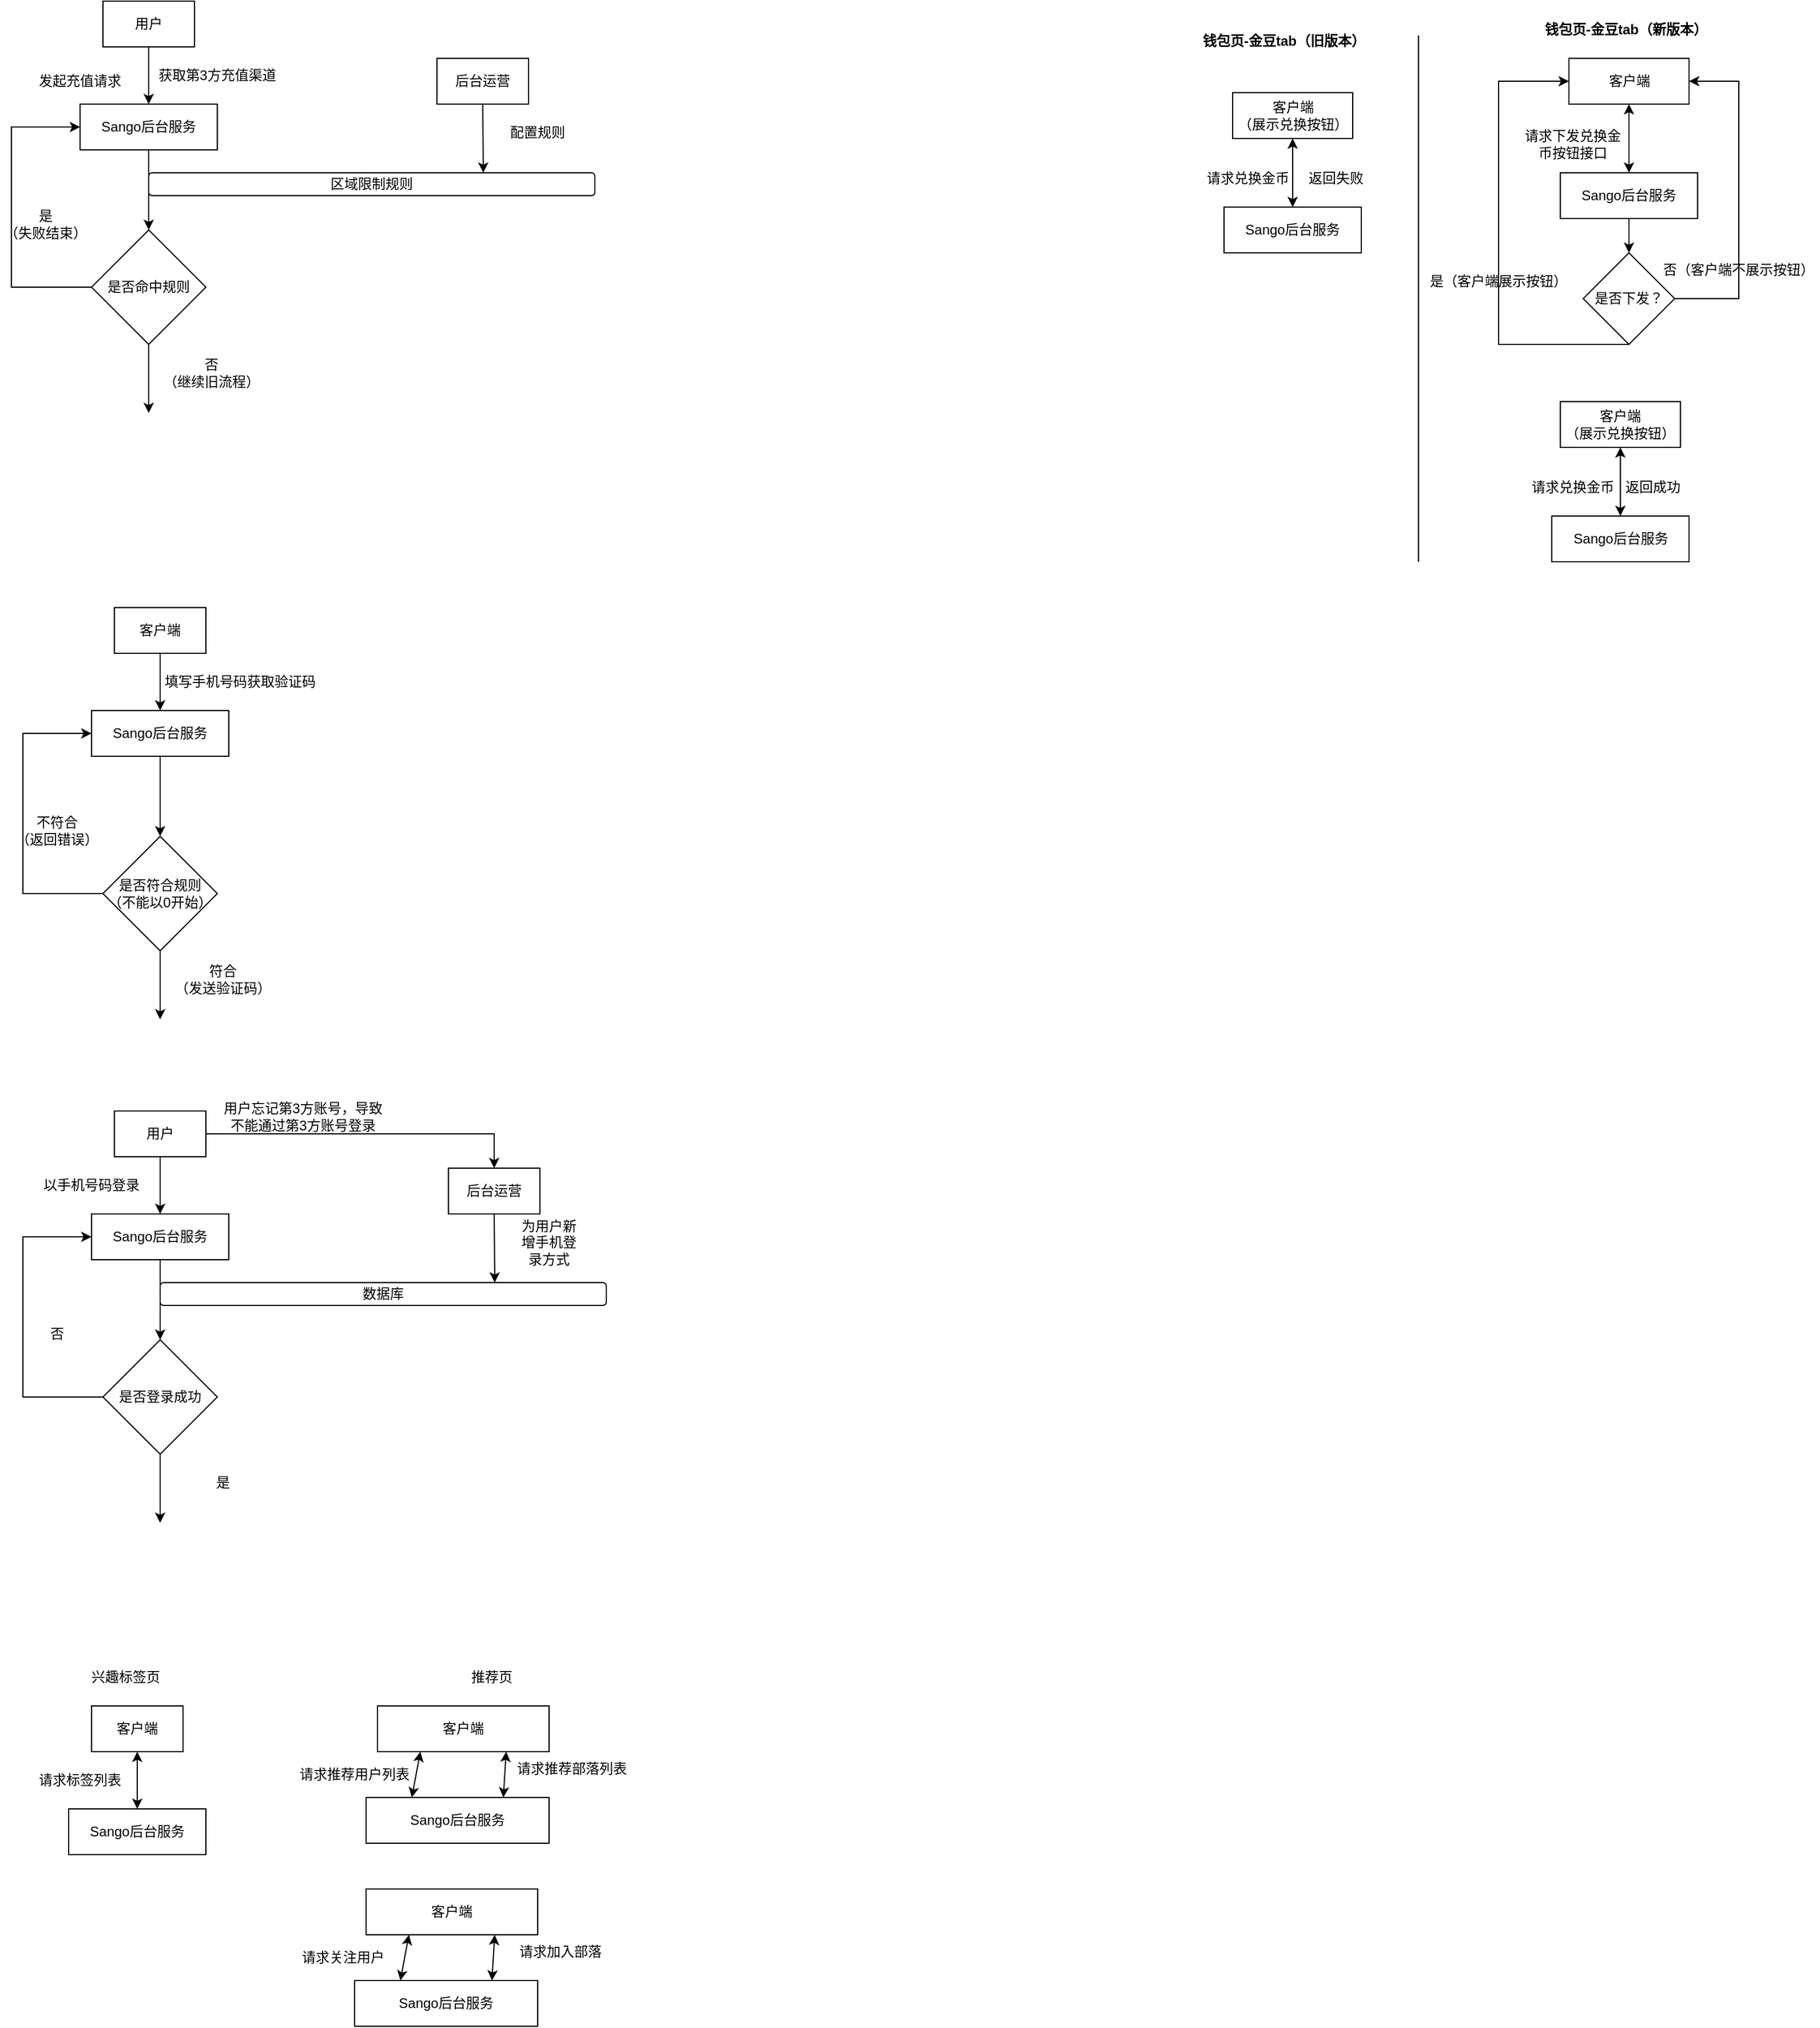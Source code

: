 <mxfile version="21.1.7" type="github">
  <diagram name="第 1 页" id="0sHF9qBQmttzPC8NwO9r">
    <mxGraphModel dx="1434" dy="788" grid="1" gridSize="10" guides="1" tooltips="1" connect="1" arrows="1" fold="1" page="1" pageScale="1" pageWidth="827" pageHeight="1169" math="0" shadow="0">
      <root>
        <mxCell id="0" />
        <mxCell id="1" parent="0" />
        <mxCell id="4CXmgrMIrYcFreV5WLSY-1" value="后台运营" style="rounded=0;whiteSpace=wrap;html=1;" parent="1" vertex="1">
          <mxGeometry x="422" y="80" width="80" height="40" as="geometry" />
        </mxCell>
        <mxCell id="4CXmgrMIrYcFreV5WLSY-2" value="区域限制规则" style="rounded=1;whiteSpace=wrap;html=1;" parent="1" vertex="1">
          <mxGeometry x="170" y="180" width="390" height="20" as="geometry" />
        </mxCell>
        <mxCell id="4CXmgrMIrYcFreV5WLSY-3" value="用户" style="rounded=0;whiteSpace=wrap;html=1;" parent="1" vertex="1">
          <mxGeometry x="130" y="30" width="80" height="40" as="geometry" />
        </mxCell>
        <mxCell id="4CXmgrMIrYcFreV5WLSY-4" value="Sango后台服务" style="rounded=0;whiteSpace=wrap;html=1;" parent="1" vertex="1">
          <mxGeometry x="110" y="120" width="120" height="40" as="geometry" />
        </mxCell>
        <mxCell id="4CXmgrMIrYcFreV5WLSY-5" value="" style="endArrow=classic;html=1;rounded=0;exitX=0.5;exitY=1;exitDx=0;exitDy=0;entryX=0.5;entryY=0;entryDx=0;entryDy=0;" parent="1" source="4CXmgrMIrYcFreV5WLSY-3" target="4CXmgrMIrYcFreV5WLSY-4" edge="1">
          <mxGeometry width="50" height="50" relative="1" as="geometry">
            <mxPoint x="230" y="260" as="sourcePoint" />
            <mxPoint x="280" y="210" as="targetPoint" />
          </mxGeometry>
        </mxCell>
        <mxCell id="4CXmgrMIrYcFreV5WLSY-6" value="获取第3方充值渠道" style="text;html=1;strokeColor=none;fillColor=none;align=center;verticalAlign=middle;whiteSpace=wrap;rounded=0;" parent="1" vertex="1">
          <mxGeometry x="170" y="80" width="120" height="30" as="geometry" />
        </mxCell>
        <mxCell id="4CXmgrMIrYcFreV5WLSY-8" value="发起充值请求" style="text;html=1;strokeColor=none;fillColor=none;align=center;verticalAlign=middle;whiteSpace=wrap;rounded=0;" parent="1" vertex="1">
          <mxGeometry x="50" y="85" width="120" height="30" as="geometry" />
        </mxCell>
        <mxCell id="4CXmgrMIrYcFreV5WLSY-10" value="是否命中规则" style="rhombus;whiteSpace=wrap;html=1;" parent="1" vertex="1">
          <mxGeometry x="120" y="230" width="100" height="100" as="geometry" />
        </mxCell>
        <mxCell id="4CXmgrMIrYcFreV5WLSY-11" value="" style="endArrow=classic;html=1;rounded=0;exitX=0.5;exitY=1;exitDx=0;exitDy=0;entryX=0.5;entryY=0;entryDx=0;entryDy=0;" parent="1" source="4CXmgrMIrYcFreV5WLSY-4" target="4CXmgrMIrYcFreV5WLSY-10" edge="1">
          <mxGeometry width="50" height="50" relative="1" as="geometry">
            <mxPoint x="260" y="210" as="sourcePoint" />
            <mxPoint x="170" y="190" as="targetPoint" />
          </mxGeometry>
        </mxCell>
        <mxCell id="4CXmgrMIrYcFreV5WLSY-12" value="" style="endArrow=classic;html=1;rounded=0;exitX=0.5;exitY=1;exitDx=0;exitDy=0;entryX=0.75;entryY=0;entryDx=0;entryDy=0;" parent="1" source="4CXmgrMIrYcFreV5WLSY-1" target="4CXmgrMIrYcFreV5WLSY-2" edge="1">
          <mxGeometry width="50" height="50" relative="1" as="geometry">
            <mxPoint x="630" y="130" as="sourcePoint" />
            <mxPoint x="680" y="80" as="targetPoint" />
          </mxGeometry>
        </mxCell>
        <mxCell id="4CXmgrMIrYcFreV5WLSY-13" value="配置规则" style="text;html=1;strokeColor=none;fillColor=none;align=center;verticalAlign=middle;whiteSpace=wrap;rounded=0;" parent="1" vertex="1">
          <mxGeometry x="480" y="130" width="60" height="30" as="geometry" />
        </mxCell>
        <mxCell id="4CXmgrMIrYcFreV5WLSY-14" value="" style="endArrow=classic;html=1;rounded=0;exitX=0;exitY=0.5;exitDx=0;exitDy=0;entryX=0;entryY=0.5;entryDx=0;entryDy=0;" parent="1" source="4CXmgrMIrYcFreV5WLSY-10" target="4CXmgrMIrYcFreV5WLSY-4" edge="1">
          <mxGeometry width="50" height="50" relative="1" as="geometry">
            <mxPoint x="190" y="400" as="sourcePoint" />
            <mxPoint x="10" y="280" as="targetPoint" />
            <Array as="points">
              <mxPoint x="50" y="280" />
              <mxPoint x="50" y="140" />
            </Array>
          </mxGeometry>
        </mxCell>
        <mxCell id="4CXmgrMIrYcFreV5WLSY-15" value="是&lt;br&gt;（失败结束）" style="text;html=1;strokeColor=none;fillColor=none;align=center;verticalAlign=middle;whiteSpace=wrap;rounded=0;" parent="1" vertex="1">
          <mxGeometry x="40" y="210" width="80" height="30" as="geometry" />
        </mxCell>
        <mxCell id="4CXmgrMIrYcFreV5WLSY-16" value="" style="endArrow=classic;html=1;rounded=0;exitX=0.5;exitY=1;exitDx=0;exitDy=0;" parent="1" source="4CXmgrMIrYcFreV5WLSY-10" edge="1">
          <mxGeometry width="50" height="50" relative="1" as="geometry">
            <mxPoint x="280" y="370" as="sourcePoint" />
            <mxPoint x="170" y="390" as="targetPoint" />
          </mxGeometry>
        </mxCell>
        <mxCell id="4CXmgrMIrYcFreV5WLSY-18" value="否&lt;br&gt;（继续旧流程）" style="text;html=1;strokeColor=none;fillColor=none;align=center;verticalAlign=middle;whiteSpace=wrap;rounded=0;" parent="1" vertex="1">
          <mxGeometry x="180" y="340" width="90" height="30" as="geometry" />
        </mxCell>
        <mxCell id="1_LUV2rf-xUvDrCFssfB-3" value="客户端" style="rounded=0;whiteSpace=wrap;html=1;" parent="1" vertex="1">
          <mxGeometry x="140" y="560" width="80" height="40" as="geometry" />
        </mxCell>
        <mxCell id="1_LUV2rf-xUvDrCFssfB-4" value="Sango后台服务" style="rounded=0;whiteSpace=wrap;html=1;" parent="1" vertex="1">
          <mxGeometry x="120" y="650" width="120" height="40" as="geometry" />
        </mxCell>
        <mxCell id="1_LUV2rf-xUvDrCFssfB-5" value="" style="endArrow=classic;html=1;rounded=0;exitX=0.5;exitY=1;exitDx=0;exitDy=0;entryX=0.5;entryY=0;entryDx=0;entryDy=0;" parent="1" source="1_LUV2rf-xUvDrCFssfB-3" target="1_LUV2rf-xUvDrCFssfB-4" edge="1">
          <mxGeometry width="50" height="50" relative="1" as="geometry">
            <mxPoint x="240" y="790" as="sourcePoint" />
            <mxPoint x="290" y="740" as="targetPoint" />
          </mxGeometry>
        </mxCell>
        <mxCell id="1_LUV2rf-xUvDrCFssfB-6" value="填写手机号码获取验证码" style="text;html=1;strokeColor=none;fillColor=none;align=center;verticalAlign=middle;whiteSpace=wrap;rounded=0;" parent="1" vertex="1">
          <mxGeometry x="180" y="610" width="140" height="30" as="geometry" />
        </mxCell>
        <mxCell id="1_LUV2rf-xUvDrCFssfB-8" value="是否符合规则&lt;br&gt;（不能以0开始）" style="rhombus;whiteSpace=wrap;html=1;" parent="1" vertex="1">
          <mxGeometry x="130" y="760" width="100" height="100" as="geometry" />
        </mxCell>
        <mxCell id="1_LUV2rf-xUvDrCFssfB-9" value="" style="endArrow=classic;html=1;rounded=0;exitX=0.5;exitY=1;exitDx=0;exitDy=0;entryX=0.5;entryY=0;entryDx=0;entryDy=0;" parent="1" source="1_LUV2rf-xUvDrCFssfB-4" target="1_LUV2rf-xUvDrCFssfB-8" edge="1">
          <mxGeometry width="50" height="50" relative="1" as="geometry">
            <mxPoint x="270" y="740" as="sourcePoint" />
            <mxPoint x="180" y="720" as="targetPoint" />
          </mxGeometry>
        </mxCell>
        <mxCell id="1_LUV2rf-xUvDrCFssfB-12" value="" style="endArrow=classic;html=1;rounded=0;exitX=0;exitY=0.5;exitDx=0;exitDy=0;entryX=0;entryY=0.5;entryDx=0;entryDy=0;" parent="1" source="1_LUV2rf-xUvDrCFssfB-8" target="1_LUV2rf-xUvDrCFssfB-4" edge="1">
          <mxGeometry width="50" height="50" relative="1" as="geometry">
            <mxPoint x="200" y="930" as="sourcePoint" />
            <mxPoint x="20" y="810" as="targetPoint" />
            <Array as="points">
              <mxPoint x="60" y="810" />
              <mxPoint x="60" y="670" />
            </Array>
          </mxGeometry>
        </mxCell>
        <mxCell id="1_LUV2rf-xUvDrCFssfB-13" value="不符合&lt;br&gt;（返回错误）" style="text;html=1;strokeColor=none;fillColor=none;align=center;verticalAlign=middle;whiteSpace=wrap;rounded=0;" parent="1" vertex="1">
          <mxGeometry x="50" y="740" width="80" height="30" as="geometry" />
        </mxCell>
        <mxCell id="1_LUV2rf-xUvDrCFssfB-14" value="" style="endArrow=classic;html=1;rounded=0;exitX=0.5;exitY=1;exitDx=0;exitDy=0;" parent="1" source="1_LUV2rf-xUvDrCFssfB-8" edge="1">
          <mxGeometry width="50" height="50" relative="1" as="geometry">
            <mxPoint x="290" y="900" as="sourcePoint" />
            <mxPoint x="180" y="920" as="targetPoint" />
          </mxGeometry>
        </mxCell>
        <mxCell id="1_LUV2rf-xUvDrCFssfB-15" value="符合&lt;br&gt;（发送验证码）" style="text;html=1;strokeColor=none;fillColor=none;align=center;verticalAlign=middle;whiteSpace=wrap;rounded=0;" parent="1" vertex="1">
          <mxGeometry x="190" y="870" width="90" height="30" as="geometry" />
        </mxCell>
        <mxCell id="1_LUV2rf-xUvDrCFssfB-16" value="后台运营" style="rounded=0;whiteSpace=wrap;html=1;" parent="1" vertex="1">
          <mxGeometry x="432" y="1050" width="80" height="40" as="geometry" />
        </mxCell>
        <mxCell id="1_LUV2rf-xUvDrCFssfB-17" value="数据库" style="rounded=1;whiteSpace=wrap;html=1;" parent="1" vertex="1">
          <mxGeometry x="180" y="1150" width="390" height="20" as="geometry" />
        </mxCell>
        <mxCell id="1_LUV2rf-xUvDrCFssfB-18" value="用户" style="rounded=0;whiteSpace=wrap;html=1;" parent="1" vertex="1">
          <mxGeometry x="140" y="1000" width="80" height="40" as="geometry" />
        </mxCell>
        <mxCell id="1_LUV2rf-xUvDrCFssfB-19" value="Sango后台服务" style="rounded=0;whiteSpace=wrap;html=1;" parent="1" vertex="1">
          <mxGeometry x="120" y="1090" width="120" height="40" as="geometry" />
        </mxCell>
        <mxCell id="1_LUV2rf-xUvDrCFssfB-20" value="" style="endArrow=classic;html=1;rounded=0;exitX=0.5;exitY=1;exitDx=0;exitDy=0;entryX=0.5;entryY=0;entryDx=0;entryDy=0;" parent="1" source="1_LUV2rf-xUvDrCFssfB-18" target="1_LUV2rf-xUvDrCFssfB-19" edge="1">
          <mxGeometry width="50" height="50" relative="1" as="geometry">
            <mxPoint x="240" y="1230" as="sourcePoint" />
            <mxPoint x="290" y="1180" as="targetPoint" />
          </mxGeometry>
        </mxCell>
        <mxCell id="1_LUV2rf-xUvDrCFssfB-21" value="以手机号码登录" style="text;html=1;strokeColor=none;fillColor=none;align=center;verticalAlign=middle;whiteSpace=wrap;rounded=0;" parent="1" vertex="1">
          <mxGeometry x="60" y="1050" width="120" height="30" as="geometry" />
        </mxCell>
        <mxCell id="1_LUV2rf-xUvDrCFssfB-23" value="是否登录成功" style="rhombus;whiteSpace=wrap;html=1;" parent="1" vertex="1">
          <mxGeometry x="130" y="1200" width="100" height="100" as="geometry" />
        </mxCell>
        <mxCell id="1_LUV2rf-xUvDrCFssfB-24" value="" style="endArrow=classic;html=1;rounded=0;exitX=0.5;exitY=1;exitDx=0;exitDy=0;entryX=0.5;entryY=0;entryDx=0;entryDy=0;" parent="1" source="1_LUV2rf-xUvDrCFssfB-19" target="1_LUV2rf-xUvDrCFssfB-23" edge="1">
          <mxGeometry width="50" height="50" relative="1" as="geometry">
            <mxPoint x="270" y="1180" as="sourcePoint" />
            <mxPoint x="180" y="1160" as="targetPoint" />
          </mxGeometry>
        </mxCell>
        <mxCell id="1_LUV2rf-xUvDrCFssfB-25" value="" style="endArrow=classic;html=1;rounded=0;exitX=0.5;exitY=1;exitDx=0;exitDy=0;entryX=0.75;entryY=0;entryDx=0;entryDy=0;" parent="1" source="1_LUV2rf-xUvDrCFssfB-16" target="1_LUV2rf-xUvDrCFssfB-17" edge="1">
          <mxGeometry width="50" height="50" relative="1" as="geometry">
            <mxPoint x="640" y="1100" as="sourcePoint" />
            <mxPoint x="690" y="1050" as="targetPoint" />
          </mxGeometry>
        </mxCell>
        <mxCell id="1_LUV2rf-xUvDrCFssfB-26" value="为用户新增手机登录方式" style="text;html=1;strokeColor=none;fillColor=none;align=center;verticalAlign=middle;whiteSpace=wrap;rounded=0;" parent="1" vertex="1">
          <mxGeometry x="490" y="1100" width="60" height="30" as="geometry" />
        </mxCell>
        <mxCell id="1_LUV2rf-xUvDrCFssfB-27" value="" style="endArrow=classic;html=1;rounded=0;exitX=0;exitY=0.5;exitDx=0;exitDy=0;entryX=0;entryY=0.5;entryDx=0;entryDy=0;" parent="1" source="1_LUV2rf-xUvDrCFssfB-23" target="1_LUV2rf-xUvDrCFssfB-19" edge="1">
          <mxGeometry width="50" height="50" relative="1" as="geometry">
            <mxPoint x="200" y="1370" as="sourcePoint" />
            <mxPoint x="20" y="1250" as="targetPoint" />
            <Array as="points">
              <mxPoint x="60" y="1250" />
              <mxPoint x="60" y="1110" />
            </Array>
          </mxGeometry>
        </mxCell>
        <mxCell id="1_LUV2rf-xUvDrCFssfB-28" value="否" style="text;html=1;strokeColor=none;fillColor=none;align=center;verticalAlign=middle;whiteSpace=wrap;rounded=0;" parent="1" vertex="1">
          <mxGeometry x="50" y="1180" width="80" height="30" as="geometry" />
        </mxCell>
        <mxCell id="1_LUV2rf-xUvDrCFssfB-29" value="" style="endArrow=classic;html=1;rounded=0;exitX=0.5;exitY=1;exitDx=0;exitDy=0;" parent="1" source="1_LUV2rf-xUvDrCFssfB-23" edge="1">
          <mxGeometry width="50" height="50" relative="1" as="geometry">
            <mxPoint x="290" y="1340" as="sourcePoint" />
            <mxPoint x="180" y="1360" as="targetPoint" />
          </mxGeometry>
        </mxCell>
        <mxCell id="1_LUV2rf-xUvDrCFssfB-30" value="是" style="text;html=1;strokeColor=none;fillColor=none;align=center;verticalAlign=middle;whiteSpace=wrap;rounded=0;" parent="1" vertex="1">
          <mxGeometry x="190" y="1310" width="90" height="30" as="geometry" />
        </mxCell>
        <mxCell id="1_LUV2rf-xUvDrCFssfB-31" value="" style="endArrow=classic;html=1;rounded=0;exitX=1;exitY=0.5;exitDx=0;exitDy=0;entryX=0.5;entryY=0;entryDx=0;entryDy=0;" parent="1" source="1_LUV2rf-xUvDrCFssfB-18" target="1_LUV2rf-xUvDrCFssfB-16" edge="1">
          <mxGeometry width="50" height="50" relative="1" as="geometry">
            <mxPoint x="330" y="1020" as="sourcePoint" />
            <mxPoint x="460" y="1010" as="targetPoint" />
            <Array as="points">
              <mxPoint x="472" y="1020" />
            </Array>
          </mxGeometry>
        </mxCell>
        <mxCell id="1_LUV2rf-xUvDrCFssfB-32" value="用户忘记第3方账号，导致不能通过第3方账号登录" style="text;html=1;strokeColor=none;fillColor=none;align=center;verticalAlign=middle;whiteSpace=wrap;rounded=0;" parent="1" vertex="1">
          <mxGeometry x="230" y="990" width="150" height="30" as="geometry" />
        </mxCell>
        <mxCell id="1_LUV2rf-xUvDrCFssfB-33" value="客户端" style="rounded=0;whiteSpace=wrap;html=1;" parent="1" vertex="1">
          <mxGeometry x="120" y="1520" width="80" height="40" as="geometry" />
        </mxCell>
        <mxCell id="1_LUV2rf-xUvDrCFssfB-34" value="Sango后台服务" style="rounded=0;whiteSpace=wrap;html=1;" parent="1" vertex="1">
          <mxGeometry x="100" y="1610" width="120" height="40" as="geometry" />
        </mxCell>
        <mxCell id="1_LUV2rf-xUvDrCFssfB-36" value="兴趣标签页" style="text;html=1;strokeColor=none;fillColor=none;align=center;verticalAlign=middle;whiteSpace=wrap;rounded=0;" parent="1" vertex="1">
          <mxGeometry x="80" y="1480" width="140" height="30" as="geometry" />
        </mxCell>
        <mxCell id="1_LUV2rf-xUvDrCFssfB-42" value="请求标签列表" style="text;html=1;strokeColor=none;fillColor=none;align=center;verticalAlign=middle;whiteSpace=wrap;rounded=0;" parent="1" vertex="1">
          <mxGeometry x="65" y="1570" width="90" height="30" as="geometry" />
        </mxCell>
        <mxCell id="1_LUV2rf-xUvDrCFssfB-55" value="客户端" style="rounded=0;whiteSpace=wrap;html=1;" parent="1" vertex="1">
          <mxGeometry x="370" y="1520" width="150" height="40" as="geometry" />
        </mxCell>
        <mxCell id="1_LUV2rf-xUvDrCFssfB-56" value="Sango后台服务" style="rounded=0;whiteSpace=wrap;html=1;" parent="1" vertex="1">
          <mxGeometry x="360" y="1600" width="160" height="40" as="geometry" />
        </mxCell>
        <mxCell id="1_LUV2rf-xUvDrCFssfB-58" value="推荐页" style="text;html=1;strokeColor=none;fillColor=none;align=center;verticalAlign=middle;whiteSpace=wrap;rounded=0;" parent="1" vertex="1">
          <mxGeometry x="400" y="1480" width="140" height="30" as="geometry" />
        </mxCell>
        <mxCell id="1_LUV2rf-xUvDrCFssfB-60" value="请求推荐用户列表" style="text;html=1;strokeColor=none;fillColor=none;align=center;verticalAlign=middle;whiteSpace=wrap;rounded=0;" parent="1" vertex="1">
          <mxGeometry x="300" y="1564.5" width="100" height="30" as="geometry" />
        </mxCell>
        <mxCell id="1_LUV2rf-xUvDrCFssfB-66" value="" style="endArrow=classic;startArrow=classic;html=1;rounded=0;entryX=0.5;entryY=1;entryDx=0;entryDy=0;exitX=0.5;exitY=0;exitDx=0;exitDy=0;" parent="1" source="1_LUV2rf-xUvDrCFssfB-34" target="1_LUV2rf-xUvDrCFssfB-33" edge="1">
          <mxGeometry width="50" height="50" relative="1" as="geometry">
            <mxPoint x="210" y="1720" as="sourcePoint" />
            <mxPoint x="260" y="1670" as="targetPoint" />
          </mxGeometry>
        </mxCell>
        <mxCell id="1_LUV2rf-xUvDrCFssfB-68" value="" style="endArrow=classic;startArrow=classic;html=1;rounded=0;entryX=0.25;entryY=1;entryDx=0;entryDy=0;exitX=0.25;exitY=0;exitDx=0;exitDy=0;" parent="1" source="1_LUV2rf-xUvDrCFssfB-56" target="1_LUV2rf-xUvDrCFssfB-55" edge="1">
          <mxGeometry width="50" height="50" relative="1" as="geometry">
            <mxPoint x="520" y="1730" as="sourcePoint" />
            <mxPoint x="570" y="1680" as="targetPoint" />
          </mxGeometry>
        </mxCell>
        <mxCell id="1_LUV2rf-xUvDrCFssfB-70" value="" style="endArrow=classic;startArrow=classic;html=1;rounded=0;entryX=0.75;entryY=1;entryDx=0;entryDy=0;exitX=0.75;exitY=0;exitDx=0;exitDy=0;" parent="1" source="1_LUV2rf-xUvDrCFssfB-56" target="1_LUV2rf-xUvDrCFssfB-55" edge="1">
          <mxGeometry width="50" height="50" relative="1" as="geometry">
            <mxPoint x="470" y="1610" as="sourcePoint" />
            <mxPoint x="475" y="1570" as="targetPoint" />
          </mxGeometry>
        </mxCell>
        <mxCell id="1_LUV2rf-xUvDrCFssfB-71" value="请求推荐部落列表" style="text;html=1;strokeColor=none;fillColor=none;align=center;verticalAlign=middle;whiteSpace=wrap;rounded=0;" parent="1" vertex="1">
          <mxGeometry x="490" y="1560" width="100" height="30" as="geometry" />
        </mxCell>
        <mxCell id="1_LUV2rf-xUvDrCFssfB-72" value="客户端" style="rounded=0;whiteSpace=wrap;html=1;" parent="1" vertex="1">
          <mxGeometry x="360" y="1680" width="150" height="40" as="geometry" />
        </mxCell>
        <mxCell id="1_LUV2rf-xUvDrCFssfB-73" value="Sango后台服务" style="rounded=0;whiteSpace=wrap;html=1;" parent="1" vertex="1">
          <mxGeometry x="350" y="1760" width="160" height="40" as="geometry" />
        </mxCell>
        <mxCell id="1_LUV2rf-xUvDrCFssfB-74" value="请求关注用户" style="text;html=1;strokeColor=none;fillColor=none;align=center;verticalAlign=middle;whiteSpace=wrap;rounded=0;" parent="1" vertex="1">
          <mxGeometry x="290" y="1724.5" width="100" height="30" as="geometry" />
        </mxCell>
        <mxCell id="1_LUV2rf-xUvDrCFssfB-75" value="" style="endArrow=classic;startArrow=classic;html=1;rounded=0;entryX=0.25;entryY=1;entryDx=0;entryDy=0;exitX=0.25;exitY=0;exitDx=0;exitDy=0;" parent="1" source="1_LUV2rf-xUvDrCFssfB-73" target="1_LUV2rf-xUvDrCFssfB-72" edge="1">
          <mxGeometry width="50" height="50" relative="1" as="geometry">
            <mxPoint x="510" y="1890" as="sourcePoint" />
            <mxPoint x="560" y="1840" as="targetPoint" />
          </mxGeometry>
        </mxCell>
        <mxCell id="1_LUV2rf-xUvDrCFssfB-76" value="" style="endArrow=classic;startArrow=classic;html=1;rounded=0;entryX=0.75;entryY=1;entryDx=0;entryDy=0;exitX=0.75;exitY=0;exitDx=0;exitDy=0;" parent="1" source="1_LUV2rf-xUvDrCFssfB-73" target="1_LUV2rf-xUvDrCFssfB-72" edge="1">
          <mxGeometry width="50" height="50" relative="1" as="geometry">
            <mxPoint x="460" y="1770" as="sourcePoint" />
            <mxPoint x="465" y="1730" as="targetPoint" />
          </mxGeometry>
        </mxCell>
        <mxCell id="1_LUV2rf-xUvDrCFssfB-77" value="请求加入部落" style="text;html=1;strokeColor=none;fillColor=none;align=center;verticalAlign=middle;whiteSpace=wrap;rounded=0;" parent="1" vertex="1">
          <mxGeometry x="480" y="1720" width="100" height="30" as="geometry" />
        </mxCell>
        <mxCell id="8aM4SfCq3n1TbQtqRMKh-1" value="客户端&lt;br&gt;（展示兑换按钮）" style="rounded=0;whiteSpace=wrap;html=1;" vertex="1" parent="1">
          <mxGeometry x="1117.5" y="110" width="105" height="40" as="geometry" />
        </mxCell>
        <mxCell id="8aM4SfCq3n1TbQtqRMKh-2" value="Sango后台服务" style="rounded=0;whiteSpace=wrap;html=1;" vertex="1" parent="1">
          <mxGeometry x="1110" y="210" width="120" height="40" as="geometry" />
        </mxCell>
        <mxCell id="8aM4SfCq3n1TbQtqRMKh-3" value="&lt;b&gt;钱包页-金豆tab（旧版本）&lt;/b&gt;" style="text;html=1;strokeColor=none;fillColor=none;align=center;verticalAlign=middle;whiteSpace=wrap;rounded=0;" vertex="1" parent="1">
          <mxGeometry x="1085" y="50" width="155" height="30" as="geometry" />
        </mxCell>
        <mxCell id="8aM4SfCq3n1TbQtqRMKh-4" value="返回失败" style="text;html=1;strokeColor=none;fillColor=none;align=center;verticalAlign=middle;whiteSpace=wrap;rounded=0;" vertex="1" parent="1">
          <mxGeometry x="1176" y="170" width="64" height="30" as="geometry" />
        </mxCell>
        <mxCell id="8aM4SfCq3n1TbQtqRMKh-5" value="" style="endArrow=classic;startArrow=classic;html=1;rounded=0;entryX=0.5;entryY=1;entryDx=0;entryDy=0;exitX=0.5;exitY=0;exitDx=0;exitDy=0;" edge="1" parent="1" source="8aM4SfCq3n1TbQtqRMKh-2" target="8aM4SfCq3n1TbQtqRMKh-1">
          <mxGeometry width="50" height="50" relative="1" as="geometry">
            <mxPoint x="1220" y="310" as="sourcePoint" />
            <mxPoint x="1270" y="260" as="targetPoint" />
          </mxGeometry>
        </mxCell>
        <mxCell id="8aM4SfCq3n1TbQtqRMKh-6" value="请求兑换金币" style="text;html=1;strokeColor=none;fillColor=none;align=center;verticalAlign=middle;whiteSpace=wrap;rounded=0;" vertex="1" parent="1">
          <mxGeometry x="1086" y="170" width="90" height="30" as="geometry" />
        </mxCell>
        <mxCell id="8aM4SfCq3n1TbQtqRMKh-7" value="客户端" style="rounded=0;whiteSpace=wrap;html=1;" vertex="1" parent="1">
          <mxGeometry x="1411.5" y="80" width="105" height="40" as="geometry" />
        </mxCell>
        <mxCell id="8aM4SfCq3n1TbQtqRMKh-8" value="Sango后台服务" style="rounded=0;whiteSpace=wrap;html=1;" vertex="1" parent="1">
          <mxGeometry x="1404" y="180" width="120" height="40" as="geometry" />
        </mxCell>
        <mxCell id="8aM4SfCq3n1TbQtqRMKh-9" value="&lt;b&gt;钱包页-金豆tab（新版本）&lt;/b&gt;" style="text;html=1;strokeColor=none;fillColor=none;align=center;verticalAlign=middle;whiteSpace=wrap;rounded=0;" vertex="1" parent="1">
          <mxGeometry x="1384" y="40" width="155" height="30" as="geometry" />
        </mxCell>
        <mxCell id="8aM4SfCq3n1TbQtqRMKh-11" value="" style="endArrow=classic;startArrow=classic;html=1;rounded=0;entryX=0.5;entryY=1;entryDx=0;entryDy=0;exitX=0.5;exitY=0;exitDx=0;exitDy=0;" edge="1" parent="1" source="8aM4SfCq3n1TbQtqRMKh-8" target="8aM4SfCq3n1TbQtqRMKh-7">
          <mxGeometry width="50" height="50" relative="1" as="geometry">
            <mxPoint x="1514" y="280" as="sourcePoint" />
            <mxPoint x="1564" y="230" as="targetPoint" />
          </mxGeometry>
        </mxCell>
        <mxCell id="8aM4SfCq3n1TbQtqRMKh-12" value="请求下发兑换金币按钮接口" style="text;html=1;strokeColor=none;fillColor=none;align=center;verticalAlign=middle;whiteSpace=wrap;rounded=0;" vertex="1" parent="1">
          <mxGeometry x="1370" y="140" width="90" height="30" as="geometry" />
        </mxCell>
        <mxCell id="8aM4SfCq3n1TbQtqRMKh-13" value="是否下发？" style="rhombus;whiteSpace=wrap;html=1;" vertex="1" parent="1">
          <mxGeometry x="1424" y="250" width="80" height="80" as="geometry" />
        </mxCell>
        <mxCell id="8aM4SfCq3n1TbQtqRMKh-14" value="" style="endArrow=classic;html=1;rounded=0;exitX=0.5;exitY=1;exitDx=0;exitDy=0;entryX=0.5;entryY=0;entryDx=0;entryDy=0;" edge="1" parent="1" source="8aM4SfCq3n1TbQtqRMKh-8" target="8aM4SfCq3n1TbQtqRMKh-13">
          <mxGeometry width="50" height="50" relative="1" as="geometry">
            <mxPoint x="1580" y="300" as="sourcePoint" />
            <mxPoint x="1630" y="250" as="targetPoint" />
          </mxGeometry>
        </mxCell>
        <mxCell id="8aM4SfCq3n1TbQtqRMKh-15" value="" style="endArrow=classic;html=1;rounded=0;exitX=1;exitY=0.5;exitDx=0;exitDy=0;entryX=1;entryY=0.5;entryDx=0;entryDy=0;" edge="1" parent="1" source="8aM4SfCq3n1TbQtqRMKh-13" target="8aM4SfCq3n1TbQtqRMKh-7">
          <mxGeometry width="50" height="50" relative="1" as="geometry">
            <mxPoint x="1560" y="300" as="sourcePoint" />
            <mxPoint x="1610" y="250" as="targetPoint" />
            <Array as="points">
              <mxPoint x="1560" y="290" />
              <mxPoint x="1560" y="100" />
            </Array>
          </mxGeometry>
        </mxCell>
        <mxCell id="8aM4SfCq3n1TbQtqRMKh-16" value="否（客户端不展示按钮）" style="text;html=1;strokeColor=none;fillColor=none;align=center;verticalAlign=middle;whiteSpace=wrap;rounded=0;" vertex="1" parent="1">
          <mxGeometry x="1490" y="250" width="140" height="30" as="geometry" />
        </mxCell>
        <mxCell id="8aM4SfCq3n1TbQtqRMKh-17" value="" style="endArrow=classic;html=1;rounded=0;exitX=0.5;exitY=1;exitDx=0;exitDy=0;entryX=0;entryY=0.5;entryDx=0;entryDy=0;" edge="1" parent="1" source="8aM4SfCq3n1TbQtqRMKh-13" target="8aM4SfCq3n1TbQtqRMKh-7">
          <mxGeometry width="50" height="50" relative="1" as="geometry">
            <mxPoint x="1430" y="390" as="sourcePoint" />
            <mxPoint x="1480" y="340" as="targetPoint" />
            <Array as="points">
              <mxPoint x="1350" y="330" />
              <mxPoint x="1350" y="100" />
            </Array>
          </mxGeometry>
        </mxCell>
        <mxCell id="8aM4SfCq3n1TbQtqRMKh-18" value="是（客户端展示按钮）" style="text;html=1;strokeColor=none;fillColor=none;align=center;verticalAlign=middle;whiteSpace=wrap;rounded=0;" vertex="1" parent="1">
          <mxGeometry x="1280" y="260" width="140" height="30" as="geometry" />
        </mxCell>
        <mxCell id="8aM4SfCq3n1TbQtqRMKh-20" value="客户端&lt;br&gt;（展示兑换按钮）" style="rounded=0;whiteSpace=wrap;html=1;" vertex="1" parent="1">
          <mxGeometry x="1404" y="380" width="105" height="40" as="geometry" />
        </mxCell>
        <mxCell id="8aM4SfCq3n1TbQtqRMKh-21" value="Sango后台服务" style="rounded=0;whiteSpace=wrap;html=1;" vertex="1" parent="1">
          <mxGeometry x="1396.5" y="480" width="120" height="40" as="geometry" />
        </mxCell>
        <mxCell id="8aM4SfCq3n1TbQtqRMKh-23" value="" style="endArrow=classic;startArrow=classic;html=1;rounded=0;entryX=0.5;entryY=1;entryDx=0;entryDy=0;exitX=0.5;exitY=0;exitDx=0;exitDy=0;" edge="1" parent="1" source="8aM4SfCq3n1TbQtqRMKh-21" target="8aM4SfCq3n1TbQtqRMKh-20">
          <mxGeometry width="50" height="50" relative="1" as="geometry">
            <mxPoint x="1506.5" y="580" as="sourcePoint" />
            <mxPoint x="1556.5" y="530" as="targetPoint" />
          </mxGeometry>
        </mxCell>
        <mxCell id="8aM4SfCq3n1TbQtqRMKh-24" value="请求兑换金币" style="text;html=1;strokeColor=none;fillColor=none;align=center;verticalAlign=middle;whiteSpace=wrap;rounded=0;" vertex="1" parent="1">
          <mxGeometry x="1370" y="440" width="90" height="30" as="geometry" />
        </mxCell>
        <mxCell id="8aM4SfCq3n1TbQtqRMKh-25" value="返回成功" style="text;html=1;strokeColor=none;fillColor=none;align=center;verticalAlign=middle;whiteSpace=wrap;rounded=0;" vertex="1" parent="1">
          <mxGeometry x="1440" y="440" width="90" height="30" as="geometry" />
        </mxCell>
        <mxCell id="8aM4SfCq3n1TbQtqRMKh-26" value="" style="endArrow=none;html=1;rounded=0;" edge="1" parent="1">
          <mxGeometry width="50" height="50" relative="1" as="geometry">
            <mxPoint x="1280" y="520" as="sourcePoint" />
            <mxPoint x="1280" y="60" as="targetPoint" />
          </mxGeometry>
        </mxCell>
      </root>
    </mxGraphModel>
  </diagram>
</mxfile>
